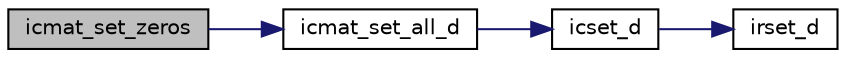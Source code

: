 digraph "icmat_set_zeros"
{
  edge [fontname="Helvetica",fontsize="10",labelfontname="Helvetica",labelfontsize="10"];
  node [fontname="Helvetica",fontsize="10",shape=record];
  rankdir="LR";
  Node345 [label="icmat_set_zeros",height=0.2,width=0.4,color="black", fillcolor="grey75", style="filled", fontcolor="black"];
  Node345 -> Node346 [color="midnightblue",fontsize="10",style="solid",fontname="Helvetica"];
  Node346 [label="icmat_set_all_d",height=0.2,width=0.4,color="black", fillcolor="white", style="filled",URL="$icmat_8c.html#a2900ee1919b1bc2a1f66989723fc4543",tooltip="[A0,A1]=ones(m,n)*a "];
  Node346 -> Node347 [color="midnightblue",fontsize="10",style="solid",fontname="Helvetica"];
  Node347 [label="icset_d",height=0.2,width=0.4,color="black", fillcolor="white", style="filled",URL="$icmulti_8c.html#aa1d9d43bc59bf611a30ac972fb0bb971",tooltip="倍精度実数の設定 [y0,y1]=[x,x]. "];
  Node347 -> Node348 [color="midnightblue",fontsize="10",style="solid",fontname="Helvetica"];
  Node348 [label="irset_d",height=0.2,width=0.4,color="black", fillcolor="white", style="filled",URL="$irmulti_8c.html#a2fdabfa10335af36c3951880616b5589",tooltip="倍精度実数の設定 [y0,y1]=[x,x]. "];
}

